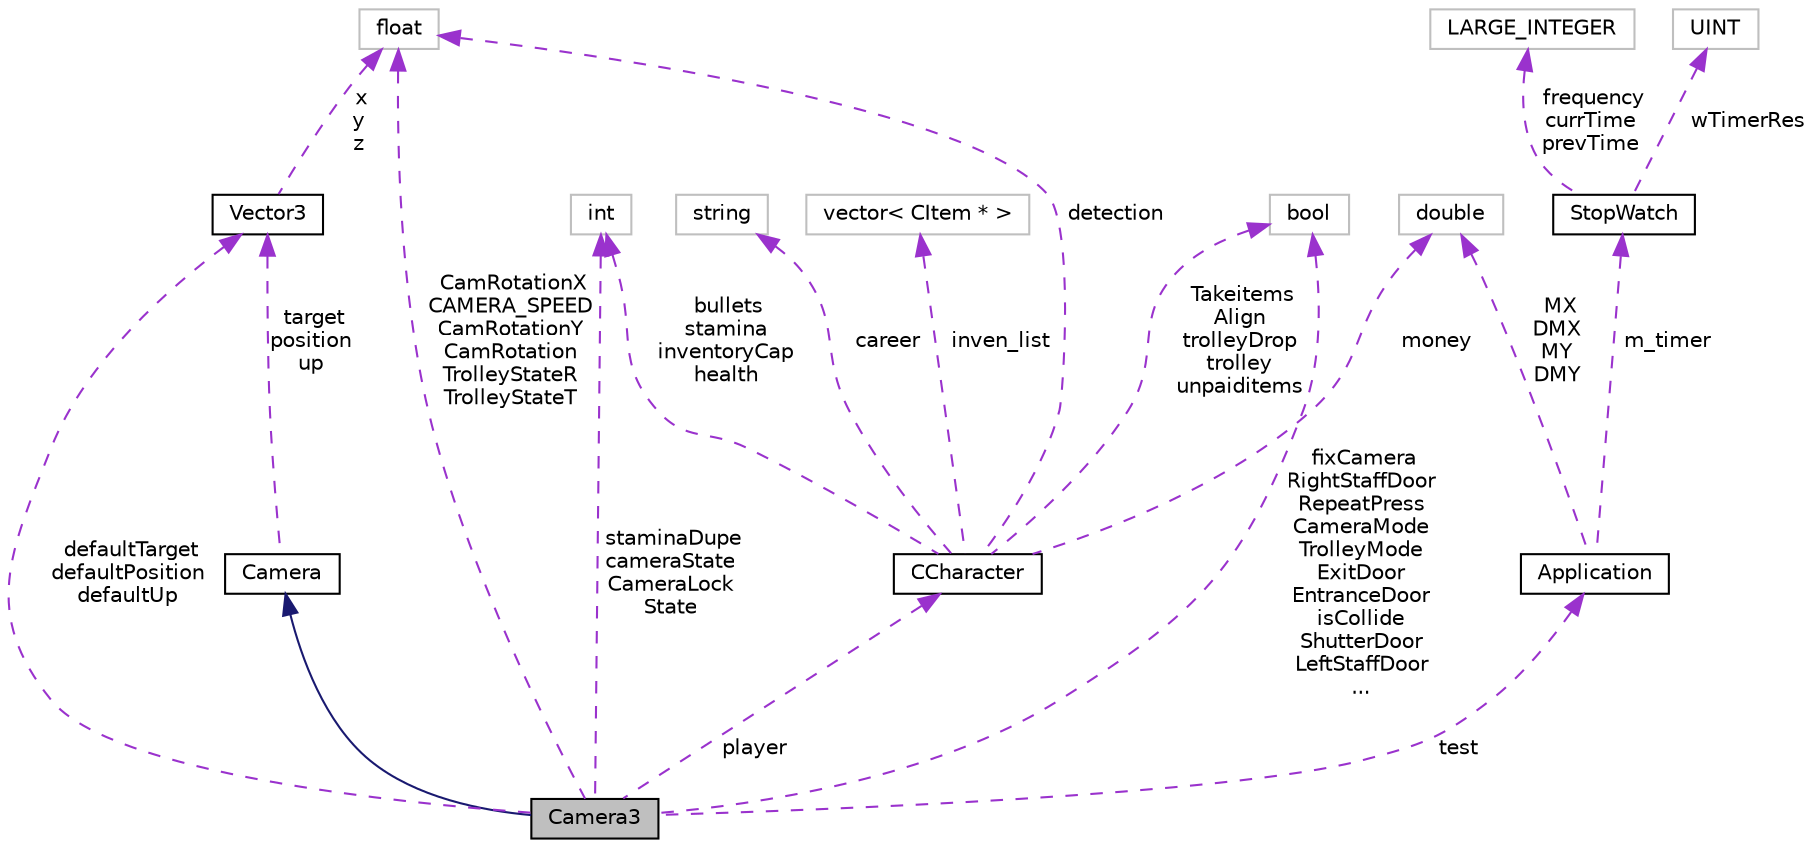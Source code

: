 digraph "Camera3"
{
  bgcolor="transparent";
  edge [fontname="Helvetica",fontsize="10",labelfontname="Helvetica",labelfontsize="10"];
  node [fontname="Helvetica",fontsize="10",shape=record];
  Node1 [label="Camera3",height=0.2,width=0.4,color="black", fillcolor="grey75", style="filled", fontcolor="black"];
  Node2 -> Node1 [dir="back",color="midnightblue",fontsize="10",style="solid",fontname="Helvetica"];
  Node2 [label="Camera",height=0.2,width=0.4,color="black",URL="$classCamera.html"];
  Node3 -> Node2 [dir="back",color="darkorchid3",fontsize="10",style="dashed",label=" target\nposition\nup" ,fontname="Helvetica"];
  Node3 [label="Vector3",height=0.2,width=0.4,color="black",URL="$structVector3.html",tooltip="Defines a 3D vector and its methods. "];
  Node4 -> Node3 [dir="back",color="darkorchid3",fontsize="10",style="dashed",label=" x\ny\nz" ,fontname="Helvetica"];
  Node4 [label="float",height=0.2,width=0.4,color="grey75"];
  Node5 -> Node1 [dir="back",color="darkorchid3",fontsize="10",style="dashed",label=" test" ,fontname="Helvetica"];
  Node5 [label="Application",height=0.2,width=0.4,color="black",URL="$classApplication.html"];
  Node6 -> Node5 [dir="back",color="darkorchid3",fontsize="10",style="dashed",label=" MX\nDMX\nMY\nDMY" ,fontname="Helvetica"];
  Node6 [label="double",height=0.2,width=0.4,color="grey75"];
  Node7 -> Node5 [dir="back",color="darkorchid3",fontsize="10",style="dashed",label=" m_timer" ,fontname="Helvetica"];
  Node7 [label="StopWatch",height=0.2,width=0.4,color="black",URL="$classStopWatch.html"];
  Node8 -> Node7 [dir="back",color="darkorchid3",fontsize="10",style="dashed",label=" wTimerRes" ,fontname="Helvetica"];
  Node8 [label="UINT",height=0.2,width=0.4,color="grey75"];
  Node9 -> Node7 [dir="back",color="darkorchid3",fontsize="10",style="dashed",label=" frequency\ncurrTime\nprevTime" ,fontname="Helvetica"];
  Node9 [label="LARGE_INTEGER",height=0.2,width=0.4,color="grey75"];
  Node4 -> Node1 [dir="back",color="darkorchid3",fontsize="10",style="dashed",label=" CamRotationX\nCAMERA_SPEED\nCamRotationY\nCamRotation\nTrolleyStateR\nTrolleyStateT" ,fontname="Helvetica"];
  Node3 -> Node1 [dir="back",color="darkorchid3",fontsize="10",style="dashed",label=" defaultTarget\ndefaultPosition\ndefaultUp" ,fontname="Helvetica"];
  Node10 -> Node1 [dir="back",color="darkorchid3",fontsize="10",style="dashed",label=" staminaDupe\ncameraState\nCameraLock\nState" ,fontname="Helvetica"];
  Node10 [label="int",height=0.2,width=0.4,color="grey75"];
  Node11 -> Node1 [dir="back",color="darkorchid3",fontsize="10",style="dashed",label=" fixCamera\nRightStaffDoor\nRepeatPress\nCameraMode\nTrolleyMode\nExitDoor\nEntranceDoor\nisCollide\nShutterDoor\nLeftStaffDoor\n..." ,fontname="Helvetica"];
  Node11 [label="bool",height=0.2,width=0.4,color="grey75"];
  Node12 -> Node1 [dir="back",color="darkorchid3",fontsize="10",style="dashed",label=" player" ,fontname="Helvetica"];
  Node12 [label="CCharacter",height=0.2,width=0.4,color="black",URL="$classCCharacter.html"];
  Node6 -> Node12 [dir="back",color="darkorchid3",fontsize="10",style="dashed",label=" money" ,fontname="Helvetica"];
  Node4 -> Node12 [dir="back",color="darkorchid3",fontsize="10",style="dashed",label=" detection" ,fontname="Helvetica"];
  Node10 -> Node12 [dir="back",color="darkorchid3",fontsize="10",style="dashed",label=" bullets\nstamina\ninventoryCap\nhealth" ,fontname="Helvetica"];
  Node11 -> Node12 [dir="back",color="darkorchid3",fontsize="10",style="dashed",label=" Takeitems\nAlign\ntrolleyDrop\ntrolley\nunpaiditems" ,fontname="Helvetica"];
  Node13 -> Node12 [dir="back",color="darkorchid3",fontsize="10",style="dashed",label=" career" ,fontname="Helvetica"];
  Node13 [label="string",height=0.2,width=0.4,color="grey75"];
  Node14 -> Node12 [dir="back",color="darkorchid3",fontsize="10",style="dashed",label=" inven_list" ,fontname="Helvetica"];
  Node14 [label="vector\< CItem * \>",height=0.2,width=0.4,color="grey75"];
}
